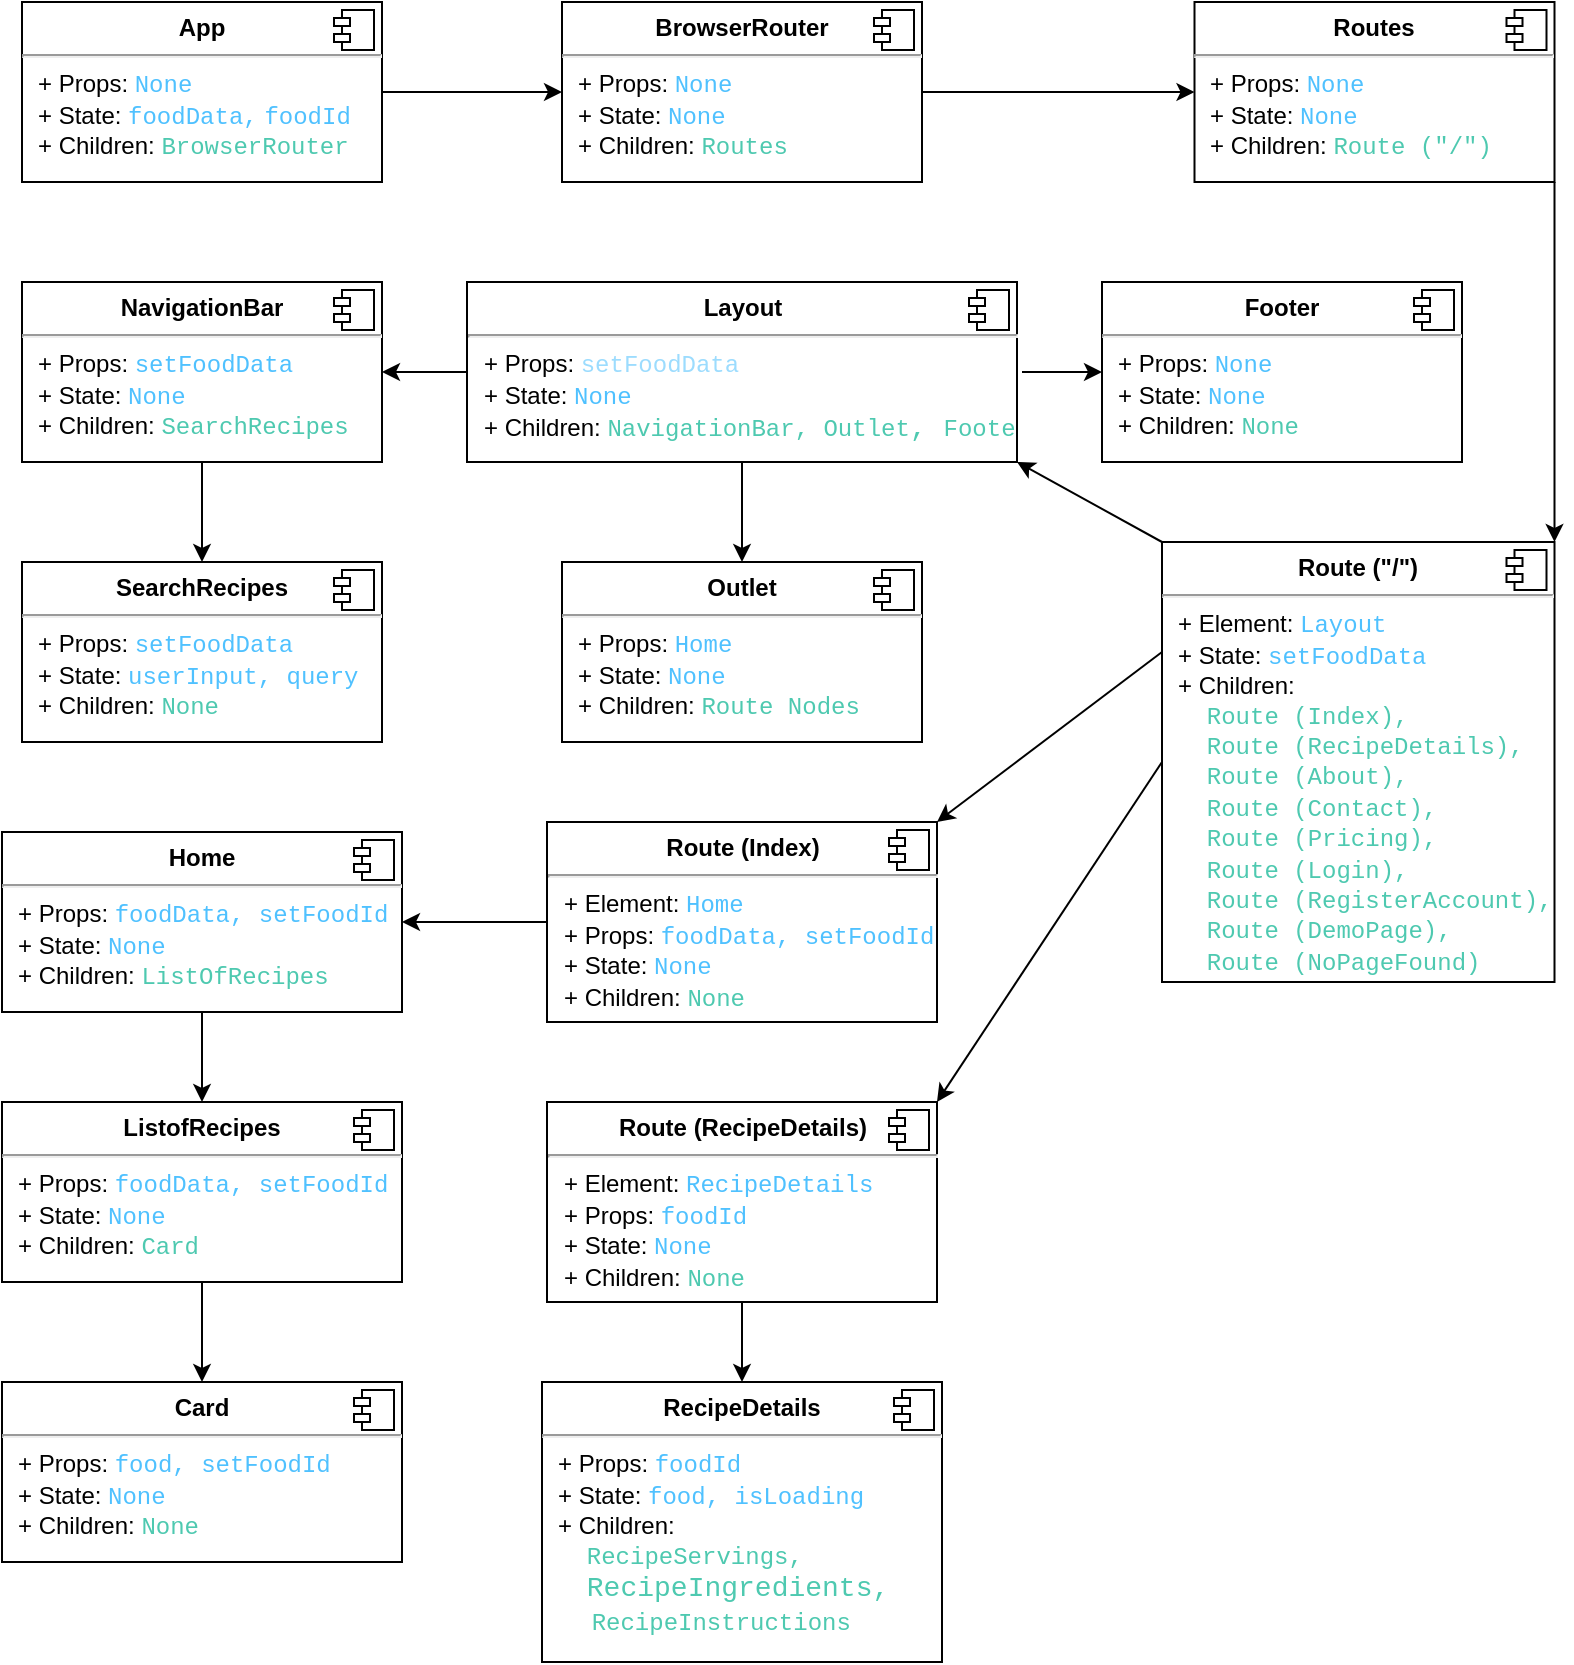 <mxfile>
    <diagram id="xuU79L3w7YA3_sMU3onG" name="Page-1">
        <mxGraphModel dx="966" dy="731" grid="1" gridSize="10" guides="1" tooltips="1" connect="1" arrows="1" fold="1" page="1" pageScale="1" pageWidth="850" pageHeight="1100" math="0" shadow="0">
            <root>
                <mxCell id="0"/>
                <mxCell id="1" parent="0"/>
                <mxCell id="70" style="edgeStyle=none;html=1;exitX=1;exitY=0.5;exitDx=0;exitDy=0;entryX=0;entryY=0.5;entryDx=0;entryDy=0;fontSize=12;" edge="1" parent="1" source="2" target="40">
                    <mxGeometry relative="1" as="geometry"/>
                </mxCell>
                <mxCell id="2" value="&lt;p style=&quot;margin:0px;margin-top:6px;text-align:center;&quot;&gt;&lt;b&gt;App&lt;/b&gt;&lt;/p&gt;&lt;hr&gt;&lt;p style=&quot;margin:0px;margin-left:8px;&quot;&gt;+ Props:&amp;nbsp;&lt;span style=&quot;color: rgb(79, 193, 255); font-family: Consolas, &amp;quot;Courier New&amp;quot;, monospace;&quot;&gt;None&lt;/span&gt;&lt;br&gt;+ State:&amp;nbsp;&lt;span style=&quot;color: rgb(79, 193, 255); font-family: Consolas, &amp;quot;Courier New&amp;quot;, monospace;&quot;&gt;&lt;font style=&quot;font-size: 12px;&quot;&gt;foodData,&lt;/font&gt;&lt;/span&gt;&amp;nbsp;&lt;span style=&quot;color: rgb(79, 193, 255); font-family: Consolas, &amp;quot;Courier New&amp;quot;, monospace;&quot;&gt;&lt;font style=&quot;font-size: 12px;&quot;&gt;foodId&lt;/font&gt;&lt;/span&gt;&lt;/p&gt;&lt;p style=&quot;margin:0px;margin-left:8px;&quot;&gt;+ Children: &lt;span style=&quot;color: rgb(78, 201, 176); font-family: Consolas, &amp;quot;Courier New&amp;quot;, monospace;&quot;&gt;&lt;font style=&quot;font-size: 12px;&quot;&gt;BrowserRouter&lt;/font&gt;&lt;/span&gt;&lt;/p&gt;" style="align=left;overflow=fill;html=1;dropTarget=0;" parent="1" vertex="1">
                    <mxGeometry x="46" y="41" width="180" height="90" as="geometry"/>
                </mxCell>
                <mxCell id="3" value="" style="shape=component;jettyWidth=8;jettyHeight=4;" parent="2" vertex="1">
                    <mxGeometry x="1" width="20" height="20" relative="1" as="geometry">
                        <mxPoint x="-24" y="4" as="offset"/>
                    </mxGeometry>
                </mxCell>
                <mxCell id="71" style="edgeStyle=none;html=1;exitX=1;exitY=0.5;exitDx=0;exitDy=0;entryX=0;entryY=0.5;entryDx=0;entryDy=0;fontSize=12;" edge="1" parent="1" source="40" target="42">
                    <mxGeometry relative="1" as="geometry"/>
                </mxCell>
                <mxCell id="40" value="&lt;p style=&quot;margin:0px;margin-top:6px;text-align:center;&quot;&gt;&lt;b&gt;BrowserRouter&lt;/b&gt;&lt;/p&gt;&lt;hr&gt;&lt;p style=&quot;margin:0px;margin-left:8px;&quot;&gt;+ Props:&amp;nbsp;&lt;span style=&quot;color: rgb(79, 193, 255); font-family: Consolas, &amp;quot;Courier New&amp;quot;, monospace;&quot;&gt;None&lt;/span&gt;&lt;br&gt;+ State: &lt;font face=&quot;Consolas, Courier New, monospace&quot; color=&quot;#4fc1ff&quot;&gt;None&lt;/font&gt;&lt;/p&gt;&lt;p style=&quot;margin:0px;margin-left:8px;&quot;&gt;+ Children:&amp;nbsp;&lt;span style=&quot;color: rgb(78, 201, 176); font-family: Consolas, &amp;quot;Courier New&amp;quot;, monospace;&quot;&gt;&lt;font style=&quot;font-size: 12px;&quot;&gt;Routes&lt;/font&gt;&lt;/span&gt;&lt;/p&gt;" style="align=left;overflow=fill;html=1;dropTarget=0;" vertex="1" parent="1">
                    <mxGeometry x="316" y="41" width="180" height="90" as="geometry"/>
                </mxCell>
                <mxCell id="41" value="" style="shape=component;jettyWidth=8;jettyHeight=4;" vertex="1" parent="40">
                    <mxGeometry x="1" width="20" height="20" relative="1" as="geometry">
                        <mxPoint x="-24" y="4" as="offset"/>
                    </mxGeometry>
                </mxCell>
                <mxCell id="84" style="edgeStyle=none;html=1;exitX=1;exitY=1;exitDx=0;exitDy=0;entryX=1;entryY=0;entryDx=0;entryDy=0;fontSize=12;" edge="1" parent="1" source="42" target="82">
                    <mxGeometry relative="1" as="geometry"/>
                </mxCell>
                <mxCell id="42" value="&lt;p style=&quot;margin:0px;margin-top:6px;text-align:center;&quot;&gt;&lt;b&gt;Routes&lt;/b&gt;&lt;/p&gt;&lt;hr&gt;&lt;p style=&quot;margin:0px;margin-left:8px;&quot;&gt;+ Props: &lt;font face=&quot;Consolas, Courier New, monospace&quot; color=&quot;#4fc1ff&quot;&gt;None&lt;/font&gt;&lt;br&gt;+ State: &lt;font face=&quot;Consolas, Courier New, monospace&quot; color=&quot;#4fc1ff&quot;&gt;None&lt;/font&gt;&lt;/p&gt;&lt;p style=&quot;margin:0px;margin-left:8px;&quot;&gt;+ Children:&amp;nbsp;&lt;span style=&quot;color: rgb(78, 201, 176); font-family: Consolas, &amp;quot;Courier New&amp;quot;, monospace;&quot;&gt;&lt;font style=&quot;font-size: 12px;&quot;&gt;Route (&quot;/&quot;)&lt;/font&gt;&lt;/span&gt;&lt;/p&gt;" style="align=left;overflow=fill;html=1;dropTarget=0;" vertex="1" parent="1">
                    <mxGeometry x="632.25" y="41" width="180" height="90" as="geometry"/>
                </mxCell>
                <mxCell id="43" value="" style="shape=component;jettyWidth=8;jettyHeight=4;" vertex="1" parent="42">
                    <mxGeometry x="1" width="20" height="20" relative="1" as="geometry">
                        <mxPoint x="-24" y="4" as="offset"/>
                    </mxGeometry>
                </mxCell>
                <mxCell id="61" style="edgeStyle=none;html=1;exitX=0;exitY=0.5;exitDx=0;exitDy=0;entryX=1;entryY=0.5;entryDx=0;entryDy=0;fontSize=12;" edge="1" parent="1" source="46" target="52">
                    <mxGeometry relative="1" as="geometry"/>
                </mxCell>
                <mxCell id="62" style="edgeStyle=none;html=1;entryX=0;entryY=0.5;entryDx=0;entryDy=0;fontSize=12;" edge="1" parent="1" target="59">
                    <mxGeometry relative="1" as="geometry">
                        <mxPoint x="546" y="226" as="sourcePoint"/>
                    </mxGeometry>
                </mxCell>
                <mxCell id="63" style="edgeStyle=none;html=1;exitX=0.5;exitY=1;exitDx=0;exitDy=0;entryX=0.5;entryY=0;entryDx=0;entryDy=0;fontSize=12;" edge="1" parent="1" source="46" target="57">
                    <mxGeometry relative="1" as="geometry"/>
                </mxCell>
                <mxCell id="46" value="&lt;p style=&quot;margin:0px;margin-top:6px;text-align:center;&quot;&gt;&lt;b&gt;Layout&lt;/b&gt;&lt;/p&gt;&lt;hr&gt;&lt;p style=&quot;margin:0px;margin-left:8px;&quot;&gt;+ Props:&amp;nbsp;&lt;span style=&quot;color: rgb(156, 220, 254); font-family: Consolas, &amp;quot;Courier New&amp;quot;, monospace;&quot;&gt;&lt;font style=&quot;font-size: 12px;&quot;&gt;setFoodData&lt;/font&gt;&lt;/span&gt;&lt;/p&gt;&lt;p style=&quot;margin:0px;margin-left:8px;&quot;&gt;+ State: &lt;font face=&quot;Consolas, Courier New, monospace&quot; color=&quot;#4fc1ff&quot;&gt;None&lt;/font&gt;&lt;/p&gt;&lt;p style=&quot;margin:0px;margin-left:8px;&quot;&gt;+ Children:&amp;nbsp;&lt;span style=&quot;color: rgb(78, 201, 176); font-family: Consolas, &amp;quot;Courier New&amp;quot;, monospace;&quot;&gt;&lt;font style=&quot;font-size: 12px;&quot;&gt;NavigationBar,&amp;nbsp;&lt;/font&gt;&lt;/span&gt;&lt;span style=&quot;color: rgb(78, 201, 176); font-family: Consolas, &amp;quot;Courier New&amp;quot;, monospace;&quot;&gt;&lt;font style=&quot;font-size: 12px;&quot;&gt;Outlet&lt;/font&gt;&lt;/span&gt;&lt;span style=&quot;color: rgb(78, 201, 176); font-family: Consolas, &amp;quot;Courier New&amp;quot;, monospace; font-size: 14px;&quot;&gt;,&amp;nbsp;&lt;/span&gt;&lt;font style=&quot;font-size: 12px;&quot;&gt;&lt;span style=&quot;color: rgb(78, 201, 176); font-family: Consolas, &amp;quot;Courier New&amp;quot;, monospace;&quot;&gt;Footer&lt;/span&gt;&lt;span style=&quot;color: rgb(78, 201, 176); font-family: Consolas, &amp;quot;Courier New&amp;quot;, monospace;&quot;&gt;&amp;nbsp;&lt;/span&gt;&lt;/font&gt;&lt;/p&gt;" style="align=left;overflow=fill;html=1;dropTarget=0;" vertex="1" parent="1">
                    <mxGeometry x="268.5" y="181" width="275" height="90" as="geometry"/>
                </mxCell>
                <mxCell id="47" value="" style="shape=component;jettyWidth=8;jettyHeight=4;" vertex="1" parent="46">
                    <mxGeometry x="1" width="20" height="20" relative="1" as="geometry">
                        <mxPoint x="-24" y="4" as="offset"/>
                    </mxGeometry>
                </mxCell>
                <mxCell id="56" style="edgeStyle=none;html=1;exitX=0.5;exitY=1;exitDx=0;exitDy=0;entryX=0.5;entryY=0;entryDx=0;entryDy=0;fontSize=12;" edge="1" parent="1" source="52" target="54">
                    <mxGeometry relative="1" as="geometry"/>
                </mxCell>
                <mxCell id="52" value="&lt;p style=&quot;margin:0px;margin-top:6px;text-align:center;&quot;&gt;&lt;b&gt;NavigationBar&lt;/b&gt;&lt;/p&gt;&lt;hr&gt;&lt;p style=&quot;margin:0px;margin-left:8px;&quot;&gt;+ Props: &lt;font face=&quot;Consolas, Courier New, monospace&quot; color=&quot;#4fc1ff&quot;&gt;setFoodData&lt;/font&gt;&lt;br&gt;+ State: &lt;font face=&quot;Consolas, Courier New, monospace&quot; color=&quot;#4fc1ff&quot;&gt;None&lt;/font&gt;&lt;/p&gt;&lt;p style=&quot;margin:0px;margin-left:8px;&quot;&gt;+ Children:&amp;nbsp;&lt;span style=&quot;color: rgb(78, 201, 176); font-family: Consolas, &amp;quot;Courier New&amp;quot;, monospace;&quot;&gt;&lt;font style=&quot;font-size: 12px;&quot;&gt;SearchRecipes&lt;/font&gt;&lt;/span&gt;&lt;/p&gt;" style="align=left;overflow=fill;html=1;dropTarget=0;" vertex="1" parent="1">
                    <mxGeometry x="46" y="181" width="180" height="90" as="geometry"/>
                </mxCell>
                <mxCell id="53" value="" style="shape=component;jettyWidth=8;jettyHeight=4;" vertex="1" parent="52">
                    <mxGeometry x="1" width="20" height="20" relative="1" as="geometry">
                        <mxPoint x="-24" y="4" as="offset"/>
                    </mxGeometry>
                </mxCell>
                <mxCell id="54" value="&lt;p style=&quot;margin:0px;margin-top:6px;text-align:center;&quot;&gt;&lt;b&gt;SearchRecipes&lt;/b&gt;&lt;/p&gt;&lt;hr&gt;&lt;p style=&quot;margin:0px;margin-left:8px;&quot;&gt;+ Props: &lt;font face=&quot;Consolas, Courier New, monospace&quot; color=&quot;#4fc1ff&quot;&gt;setFoodData&lt;/font&gt;&lt;br&gt;+ State:&amp;nbsp;&lt;span style=&quot;color: rgb(79, 193, 255); font-family: Consolas, &amp;quot;Courier New&amp;quot;, monospace;&quot;&gt;&lt;font style=&quot;font-size: 12px;&quot;&gt;userInput,&amp;nbsp;&lt;/font&gt;&lt;/span&gt;&lt;span style=&quot;color: rgb(79, 193, 255); font-family: Consolas, &amp;quot;Courier New&amp;quot;, monospace;&quot;&gt;&lt;font style=&quot;font-size: 12px;&quot;&gt;query&lt;/font&gt;&lt;/span&gt;&lt;/p&gt;&lt;p style=&quot;margin:0px;margin-left:8px;&quot;&gt;+ Children:&amp;nbsp;&lt;span style=&quot;color: rgb(78, 201, 176); font-family: Consolas, &amp;quot;Courier New&amp;quot;, monospace;&quot;&gt;&lt;font style=&quot;font-size: 12px;&quot;&gt;None&lt;/font&gt;&lt;/span&gt;&lt;/p&gt;" style="align=left;overflow=fill;html=1;dropTarget=0;" vertex="1" parent="1">
                    <mxGeometry x="46" y="321" width="180" height="90" as="geometry"/>
                </mxCell>
                <mxCell id="55" value="" style="shape=component;jettyWidth=8;jettyHeight=4;" vertex="1" parent="54">
                    <mxGeometry x="1" width="20" height="20" relative="1" as="geometry">
                        <mxPoint x="-24" y="4" as="offset"/>
                    </mxGeometry>
                </mxCell>
                <mxCell id="57" value="&lt;p style=&quot;margin:0px;margin-top:6px;text-align:center;&quot;&gt;&lt;b&gt;Outlet&lt;/b&gt;&lt;/p&gt;&lt;hr&gt;&lt;p style=&quot;margin:0px;margin-left:8px;&quot;&gt;+ Props: &lt;font face=&quot;Consolas, Courier New, monospace&quot; color=&quot;#4fc1ff&quot;&gt;Home&lt;/font&gt;&lt;br&gt;+ State: &lt;font face=&quot;Consolas, Courier New, monospace&quot; color=&quot;#4fc1ff&quot;&gt;None&lt;/font&gt;&lt;/p&gt;&lt;p style=&quot;margin:0px;margin-left:8px;&quot;&gt;+ Children:&amp;nbsp;&lt;span style=&quot;color: rgb(78, 201, 176); font-family: Consolas, &amp;quot;Courier New&amp;quot;, monospace;&quot;&gt;&lt;font style=&quot;font-size: 12px;&quot;&gt;Route Nodes&lt;/font&gt;&lt;/span&gt;&lt;/p&gt;" style="align=left;overflow=fill;html=1;dropTarget=0;" vertex="1" parent="1">
                    <mxGeometry x="316" y="321" width="180" height="90" as="geometry"/>
                </mxCell>
                <mxCell id="58" value="" style="shape=component;jettyWidth=8;jettyHeight=4;" vertex="1" parent="57">
                    <mxGeometry x="1" width="20" height="20" relative="1" as="geometry">
                        <mxPoint x="-24" y="4" as="offset"/>
                    </mxGeometry>
                </mxCell>
                <mxCell id="59" value="&lt;p style=&quot;margin:0px;margin-top:6px;text-align:center;&quot;&gt;&lt;b&gt;Footer&lt;/b&gt;&lt;/p&gt;&lt;hr&gt;&lt;p style=&quot;margin:0px;margin-left:8px;&quot;&gt;+ Props: &lt;font face=&quot;Consolas, Courier New, monospace&quot; color=&quot;#4fc1ff&quot;&gt;None&lt;/font&gt;&lt;br&gt;+ State: &lt;font face=&quot;Consolas, Courier New, monospace&quot; color=&quot;#4fc1ff&quot;&gt;None&lt;/font&gt;&lt;/p&gt;&lt;p style=&quot;margin:0px;margin-left:8px;&quot;&gt;+ Children:&amp;nbsp;&lt;span style=&quot;color: rgb(78, 201, 176); font-family: Consolas, &amp;quot;Courier New&amp;quot;, monospace;&quot;&gt;&lt;font style=&quot;font-size: 12px;&quot;&gt;None&lt;/font&gt;&lt;/span&gt;&lt;/p&gt;" style="align=left;overflow=fill;html=1;dropTarget=0;" vertex="1" parent="1">
                    <mxGeometry x="586" y="181" width="180" height="90" as="geometry"/>
                </mxCell>
                <mxCell id="60" value="" style="shape=component;jettyWidth=8;jettyHeight=4;" vertex="1" parent="59">
                    <mxGeometry x="1" width="20" height="20" relative="1" as="geometry">
                        <mxPoint x="-24" y="4" as="offset"/>
                    </mxGeometry>
                </mxCell>
                <mxCell id="77" style="edgeStyle=none;html=1;exitX=0.5;exitY=1;exitDx=0;exitDy=0;entryX=0.5;entryY=0;entryDx=0;entryDy=0;fontSize=12;" edge="1" parent="1" source="68" target="72">
                    <mxGeometry relative="1" as="geometry"/>
                </mxCell>
                <mxCell id="68" value="&lt;p style=&quot;margin:0px;margin-top:6px;text-align:center;&quot;&gt;&lt;b&gt;Home&lt;/b&gt;&lt;/p&gt;&lt;hr&gt;&lt;p style=&quot;margin:0px;margin-left:8px;&quot;&gt;+ Props: &lt;font face=&quot;Consolas, Courier New, monospace&quot; color=&quot;#4fc1ff&quot;&gt;foodData, setFoodId&lt;/font&gt;&lt;br&gt;+ State: &lt;font face=&quot;Consolas, Courier New, monospace&quot; color=&quot;#4fc1ff&quot;&gt;None&lt;/font&gt;&lt;/p&gt;&lt;p style=&quot;margin:0px;margin-left:8px;&quot;&gt;+ Children:&amp;nbsp;&lt;span style=&quot;color: rgb(78, 201, 176); font-family: Consolas, &amp;quot;Courier New&amp;quot;, monospace;&quot;&gt;&lt;font style=&quot;font-size: 12px;&quot;&gt;ListOfRecipes&lt;/font&gt;&lt;/span&gt;&lt;/p&gt;" style="align=left;overflow=fill;html=1;dropTarget=0;" vertex="1" parent="1">
                    <mxGeometry x="36" y="456" width="200" height="90" as="geometry"/>
                </mxCell>
                <mxCell id="69" value="" style="shape=component;jettyWidth=8;jettyHeight=4;" vertex="1" parent="68">
                    <mxGeometry x="1" width="20" height="20" relative="1" as="geometry">
                        <mxPoint x="-24" y="4" as="offset"/>
                    </mxGeometry>
                </mxCell>
                <mxCell id="78" style="edgeStyle=none;html=1;exitX=0.5;exitY=1;exitDx=0;exitDy=0;entryX=0.5;entryY=0;entryDx=0;entryDy=0;fontSize=12;" edge="1" parent="1" source="72" target="74">
                    <mxGeometry relative="1" as="geometry"/>
                </mxCell>
                <mxCell id="72" value="&lt;p style=&quot;margin:0px;margin-top:6px;text-align:center;&quot;&gt;&lt;b&gt;ListofRecipes&lt;/b&gt;&lt;/p&gt;&lt;hr&gt;&lt;p style=&quot;margin:0px;margin-left:8px;&quot;&gt;+ Props: &lt;font face=&quot;Consolas, Courier New, monospace&quot; color=&quot;#4fc1ff&quot;&gt;foodData, setFoodId&lt;/font&gt;&lt;br&gt;+ State: &lt;font face=&quot;Consolas, Courier New, monospace&quot; color=&quot;#4fc1ff&quot;&gt;None&lt;/font&gt;&lt;/p&gt;&lt;p style=&quot;margin:0px;margin-left:8px;&quot;&gt;+ Children:&amp;nbsp;&lt;span style=&quot;color: rgb(78, 201, 176); font-family: Consolas, &amp;quot;Courier New&amp;quot;, monospace;&quot;&gt;&lt;font style=&quot;font-size: 12px;&quot;&gt;Card&lt;/font&gt;&lt;/span&gt;&lt;/p&gt;" style="align=left;overflow=fill;html=1;dropTarget=0;" vertex="1" parent="1">
                    <mxGeometry x="36" y="591" width="200" height="90" as="geometry"/>
                </mxCell>
                <mxCell id="73" value="" style="shape=component;jettyWidth=8;jettyHeight=4;" vertex="1" parent="72">
                    <mxGeometry x="1" width="20" height="20" relative="1" as="geometry">
                        <mxPoint x="-24" y="4" as="offset"/>
                    </mxGeometry>
                </mxCell>
                <mxCell id="74" value="&lt;p style=&quot;margin:0px;margin-top:6px;text-align:center;&quot;&gt;&lt;b&gt;Card&lt;/b&gt;&lt;/p&gt;&lt;hr&gt;&lt;p style=&quot;margin:0px;margin-left:8px;&quot;&gt;+ Props: &lt;font face=&quot;Consolas, Courier New, monospace&quot; color=&quot;#4fc1ff&quot;&gt;food, setFoodId&lt;/font&gt;&lt;br&gt;+ State: &lt;font face=&quot;Consolas, Courier New, monospace&quot; color=&quot;#4fc1ff&quot;&gt;None&lt;/font&gt;&lt;/p&gt;&lt;p style=&quot;margin:0px;margin-left:8px;&quot;&gt;+ Children:&amp;nbsp;&lt;span style=&quot;color: rgb(78, 201, 176); font-family: Consolas, &amp;quot;Courier New&amp;quot;, monospace;&quot;&gt;&lt;font style=&quot;font-size: 12px;&quot;&gt;None&lt;/font&gt;&lt;/span&gt;&lt;/p&gt;" style="align=left;overflow=fill;html=1;dropTarget=0;" vertex="1" parent="1">
                    <mxGeometry x="36" y="731" width="200" height="90" as="geometry"/>
                </mxCell>
                <mxCell id="75" value="" style="shape=component;jettyWidth=8;jettyHeight=4;" vertex="1" parent="74">
                    <mxGeometry x="1" width="20" height="20" relative="1" as="geometry">
                        <mxPoint x="-24" y="4" as="offset"/>
                    </mxGeometry>
                </mxCell>
                <mxCell id="85" style="edgeStyle=none;html=1;exitX=0;exitY=0;exitDx=0;exitDy=0;entryX=1;entryY=1;entryDx=0;entryDy=0;fontSize=12;" edge="1" parent="1" source="82" target="46">
                    <mxGeometry relative="1" as="geometry"/>
                </mxCell>
                <mxCell id="93" style="edgeStyle=none;html=1;exitX=0;exitY=0.25;exitDx=0;exitDy=0;entryX=1;entryY=0;entryDx=0;entryDy=0;fontSize=12;" edge="1" parent="1" source="82" target="87">
                    <mxGeometry relative="1" as="geometry"/>
                </mxCell>
                <mxCell id="96" style="edgeStyle=none;html=1;exitX=0;exitY=0.5;exitDx=0;exitDy=0;entryX=1;entryY=0;entryDx=0;entryDy=0;fontSize=12;" edge="1" parent="1" source="82" target="94">
                    <mxGeometry relative="1" as="geometry"/>
                </mxCell>
                <mxCell id="82" value="&lt;p style=&quot;margin:0px;margin-top:6px;text-align:center;&quot;&gt;&lt;b&gt;Route (&quot;/&quot;)&lt;/b&gt;&lt;br&gt;&lt;/p&gt;&lt;hr&gt;&lt;p style=&quot;margin: 0px 0px 0px 8px;&quot;&gt;+ Element:&amp;nbsp;&lt;font face=&quot;Consolas, Courier New, monospace&quot; color=&quot;#4fc1ff&quot;&gt;Layout&lt;/font&gt;&lt;br&gt;+ State:&amp;nbsp;&lt;font face=&quot;Consolas, Courier New, monospace&quot; color=&quot;#4fc1ff&quot;&gt;setFoodData&lt;/font&gt;&lt;/p&gt;&lt;p style=&quot;margin: 0px 0px 0px 8px;&quot;&gt;+ Children:&amp;nbsp;&lt;/p&gt;&lt;p style=&quot;margin: 0px 0px 0px 8px;&quot;&gt;&lt;span style=&quot;color: rgb(78, 201, 176); font-family: Consolas, &amp;quot;Courier New&amp;quot;, monospace;&quot;&gt;&amp;nbsp; Route (Index),&amp;nbsp;&lt;/span&gt;&lt;/p&gt;&lt;p style=&quot;margin:0px;margin-left:8px;&quot;&gt;&lt;span style=&quot;color: rgb(78, 201, 176); font-family: Consolas, &amp;quot;Courier New&amp;quot;, monospace;&quot;&gt;&amp;nbsp; Route (RecipeDetails),&amp;nbsp;&lt;br&gt;&lt;/span&gt;&lt;span style=&quot;color: rgb(78, 201, 176); font-family: Consolas, &amp;quot;Courier New&amp;quot;, monospace;&quot;&gt;&amp;nbsp; Route (About),&amp;nbsp;&lt;br&gt;&lt;/span&gt;&lt;span style=&quot;color: rgb(78, 201, 176); font-family: Consolas, &amp;quot;Courier New&amp;quot;, monospace;&quot;&gt;&amp;nbsp; Route (Contact),&lt;br&gt;&amp;nbsp;&amp;nbsp;&lt;/span&gt;&lt;span style=&quot;color: rgb(78, 201, 176); font-family: Consolas, &amp;quot;Courier New&amp;quot;, monospace;&quot;&gt;Route (Pricing),&amp;nbsp;&lt;br&gt;&lt;/span&gt;&lt;span style=&quot;color: rgb(78, 201, 176); font-family: Consolas, &amp;quot;Courier New&amp;quot;, monospace;&quot;&gt;&amp;nbsp; Route (Login),&amp;nbsp;&lt;br&gt;&lt;/span&gt;&lt;span style=&quot;color: rgb(78, 201, 176); font-family: Consolas, &amp;quot;Courier New&amp;quot;, monospace;&quot;&gt;&amp;nbsp; Route (RegisterAccount),&amp;nbsp;&lt;br&gt;&lt;/span&gt;&lt;span style=&quot;color: rgb(78, 201, 176); font-family: Consolas, &amp;quot;Courier New&amp;quot;, monospace;&quot;&gt;&amp;nbsp; Route (DemoPage),&amp;nbsp;&lt;br&gt;&lt;/span&gt;&lt;span style=&quot;color: rgb(78, 201, 176); font-family: Consolas, &amp;quot;Courier New&amp;quot;, monospace;&quot;&gt;&amp;nbsp; Route (NoPageFound)&lt;/span&gt;&lt;br&gt;&lt;/p&gt;" style="align=left;overflow=fill;html=1;dropTarget=0;" vertex="1" parent="1">
                    <mxGeometry x="616" y="311" width="196.25" height="220" as="geometry"/>
                </mxCell>
                <mxCell id="83" value="" style="shape=component;jettyWidth=8;jettyHeight=4;" vertex="1" parent="82">
                    <mxGeometry x="1" width="20" height="20" relative="1" as="geometry">
                        <mxPoint x="-24" y="4" as="offset"/>
                    </mxGeometry>
                </mxCell>
                <mxCell id="90" style="edgeStyle=none;html=1;exitX=0;exitY=0.5;exitDx=0;exitDy=0;entryX=1;entryY=0.5;entryDx=0;entryDy=0;fontSize=12;" edge="1" parent="1" source="87" target="68">
                    <mxGeometry relative="1" as="geometry"/>
                </mxCell>
                <mxCell id="87" value="&lt;p style=&quot;margin:0px;margin-top:6px;text-align:center;&quot;&gt;&lt;b&gt;Route (Index)&lt;/b&gt;&lt;/p&gt;&lt;hr&gt;&lt;p style=&quot;margin:0px;margin-left:8px;&quot;&gt;+ Element: &lt;font face=&quot;Consolas, Courier New, monospace&quot; color=&quot;#4fc1ff&quot;&gt;Home&lt;/font&gt;&lt;/p&gt;&lt;p style=&quot;margin:0px;margin-left:8px;&quot;&gt;+ Props:&amp;nbsp;&lt;font face=&quot;Consolas, Courier New, monospace&quot; color=&quot;#4fc1ff&quot;&gt;foodData, setFoodId&lt;/font&gt;&lt;font face=&quot;Consolas, Courier New, monospace&quot; color=&quot;#4fc1ff&quot;&gt;&lt;br&gt;&lt;/font&gt;+ State: &lt;font face=&quot;Consolas, Courier New, monospace&quot; color=&quot;#4fc1ff&quot;&gt;None&lt;/font&gt;&lt;/p&gt;&lt;p style=&quot;margin:0px;margin-left:8px;&quot;&gt;+ Children: &lt;font face=&quot;Consolas, Courier New, monospace&quot; color=&quot;#4ec9b0&quot;&gt;None&lt;/font&gt;&lt;/p&gt;" style="align=left;overflow=fill;html=1;dropTarget=0;" vertex="1" parent="1">
                    <mxGeometry x="308.5" y="451" width="195" height="100" as="geometry"/>
                </mxCell>
                <mxCell id="88" value="" style="shape=component;jettyWidth=8;jettyHeight=4;" vertex="1" parent="87">
                    <mxGeometry x="1" width="20" height="20" relative="1" as="geometry">
                        <mxPoint x="-24" y="4" as="offset"/>
                    </mxGeometry>
                </mxCell>
                <mxCell id="101" style="edgeStyle=none;html=1;exitX=0.5;exitY=1;exitDx=0;exitDy=0;entryX=0.5;entryY=0;entryDx=0;entryDy=0;fontSize=12;" edge="1" parent="1" source="94" target="99">
                    <mxGeometry relative="1" as="geometry"/>
                </mxCell>
                <mxCell id="94" value="&lt;p style=&quot;margin:0px;margin-top:6px;text-align:center;&quot;&gt;&lt;b&gt;Route (RecipeDetails)&lt;/b&gt;&lt;/p&gt;&lt;hr&gt;&lt;p style=&quot;margin:0px;margin-left:8px;&quot;&gt;+ Element: &lt;font face=&quot;Consolas, Courier New, monospace&quot; color=&quot;#4fc1ff&quot;&gt;RecipeDetails&lt;/font&gt;&lt;/p&gt;&lt;p style=&quot;margin:0px;margin-left:8px;&quot;&gt;+ Props:&amp;nbsp;&lt;font face=&quot;Consolas, Courier New, monospace&quot; color=&quot;#4fc1ff&quot;&gt;foodId&lt;/font&gt;&lt;font face=&quot;Consolas, Courier New, monospace&quot; color=&quot;#4fc1ff&quot;&gt;&lt;br&gt;&lt;/font&gt;+ State: &lt;font face=&quot;Consolas, Courier New, monospace&quot; color=&quot;#4fc1ff&quot;&gt;None&lt;/font&gt;&lt;/p&gt;&lt;p style=&quot;margin:0px;margin-left:8px;&quot;&gt;+ Children: &lt;font face=&quot;Consolas, Courier New, monospace&quot; color=&quot;#4ec9b0&quot;&gt;None&lt;/font&gt;&lt;/p&gt;" style="align=left;overflow=fill;html=1;dropTarget=0;" vertex="1" parent="1">
                    <mxGeometry x="308.5" y="591" width="195" height="100" as="geometry"/>
                </mxCell>
                <mxCell id="95" value="" style="shape=component;jettyWidth=8;jettyHeight=4;" vertex="1" parent="94">
                    <mxGeometry x="1" width="20" height="20" relative="1" as="geometry">
                        <mxPoint x="-24" y="4" as="offset"/>
                    </mxGeometry>
                </mxCell>
                <mxCell id="99" value="&lt;p style=&quot;margin:0px;margin-top:6px;text-align:center;&quot;&gt;&lt;b&gt;RecipeDetails&lt;/b&gt;&lt;/p&gt;&lt;hr&gt;&lt;p style=&quot;margin:0px;margin-left:8px;&quot;&gt;+ Props: &lt;font face=&quot;Consolas, Courier New, monospace&quot; color=&quot;#4fc1ff&quot;&gt;foodId&lt;/font&gt;&lt;br&gt;+ State:&amp;nbsp;&lt;span style=&quot;color: rgb(79, 193, 255); font-family: Consolas, &amp;quot;Courier New&amp;quot;, monospace;&quot;&gt;&lt;font style=&quot;font-size: 12px;&quot;&gt;food, isLoading&lt;/font&gt;&lt;/span&gt;&lt;/p&gt;&lt;p style=&quot;margin:0px;margin-left:8px;&quot;&gt;+ Children:&amp;nbsp;&lt;/p&gt;&lt;p style=&quot;margin:0px;margin-left:8px;&quot;&gt;&lt;span style=&quot;color: rgb(78, 201, 176); font-family: Consolas, &amp;quot;Courier New&amp;quot;, monospace;&quot;&gt;&lt;font style=&quot;font-size: 12px;&quot;&gt;&amp;nbsp; RecipeServings,&lt;/font&gt;&lt;/span&gt;&lt;/p&gt;&lt;p style=&quot;margin:0px;margin-left:8px;&quot;&gt;&lt;span style=&quot;color: rgb(78, 201, 176); font-family: Consolas, &amp;quot;Courier New&amp;quot;, monospace;&quot;&gt;&amp;nbsp; &lt;/span&gt;&lt;span style=&quot;color: rgb(78, 201, 176); font-family: Consolas, &amp;quot;Courier New&amp;quot;, monospace; font-size: 14px;&quot;&gt;RecipeIngredients,&lt;/span&gt;&lt;/p&gt;&lt;p style=&quot;margin:0px;margin-left:8px;&quot;&gt;&lt;span style=&quot;color: rgb(78, 201, 176); font-family: Consolas, &amp;quot;Courier New&amp;quot;, monospace;&quot;&gt;&lt;font style=&quot;font-size: 14px;&quot;&gt;&amp;nbsp;&amp;nbsp;&lt;/font&gt;&lt;font style=&quot;font-size: 12px;&quot;&gt;RecipeInstructions&lt;/font&gt;&lt;/span&gt;&lt;/p&gt;" style="align=left;overflow=fill;html=1;dropTarget=0;" vertex="1" parent="1">
                    <mxGeometry x="306" y="731" width="200" height="140" as="geometry"/>
                </mxCell>
                <mxCell id="100" value="" style="shape=component;jettyWidth=8;jettyHeight=4;" vertex="1" parent="99">
                    <mxGeometry x="1" width="20" height="20" relative="1" as="geometry">
                        <mxPoint x="-24" y="4" as="offset"/>
                    </mxGeometry>
                </mxCell>
            </root>
        </mxGraphModel>
    </diagram>
</mxfile>